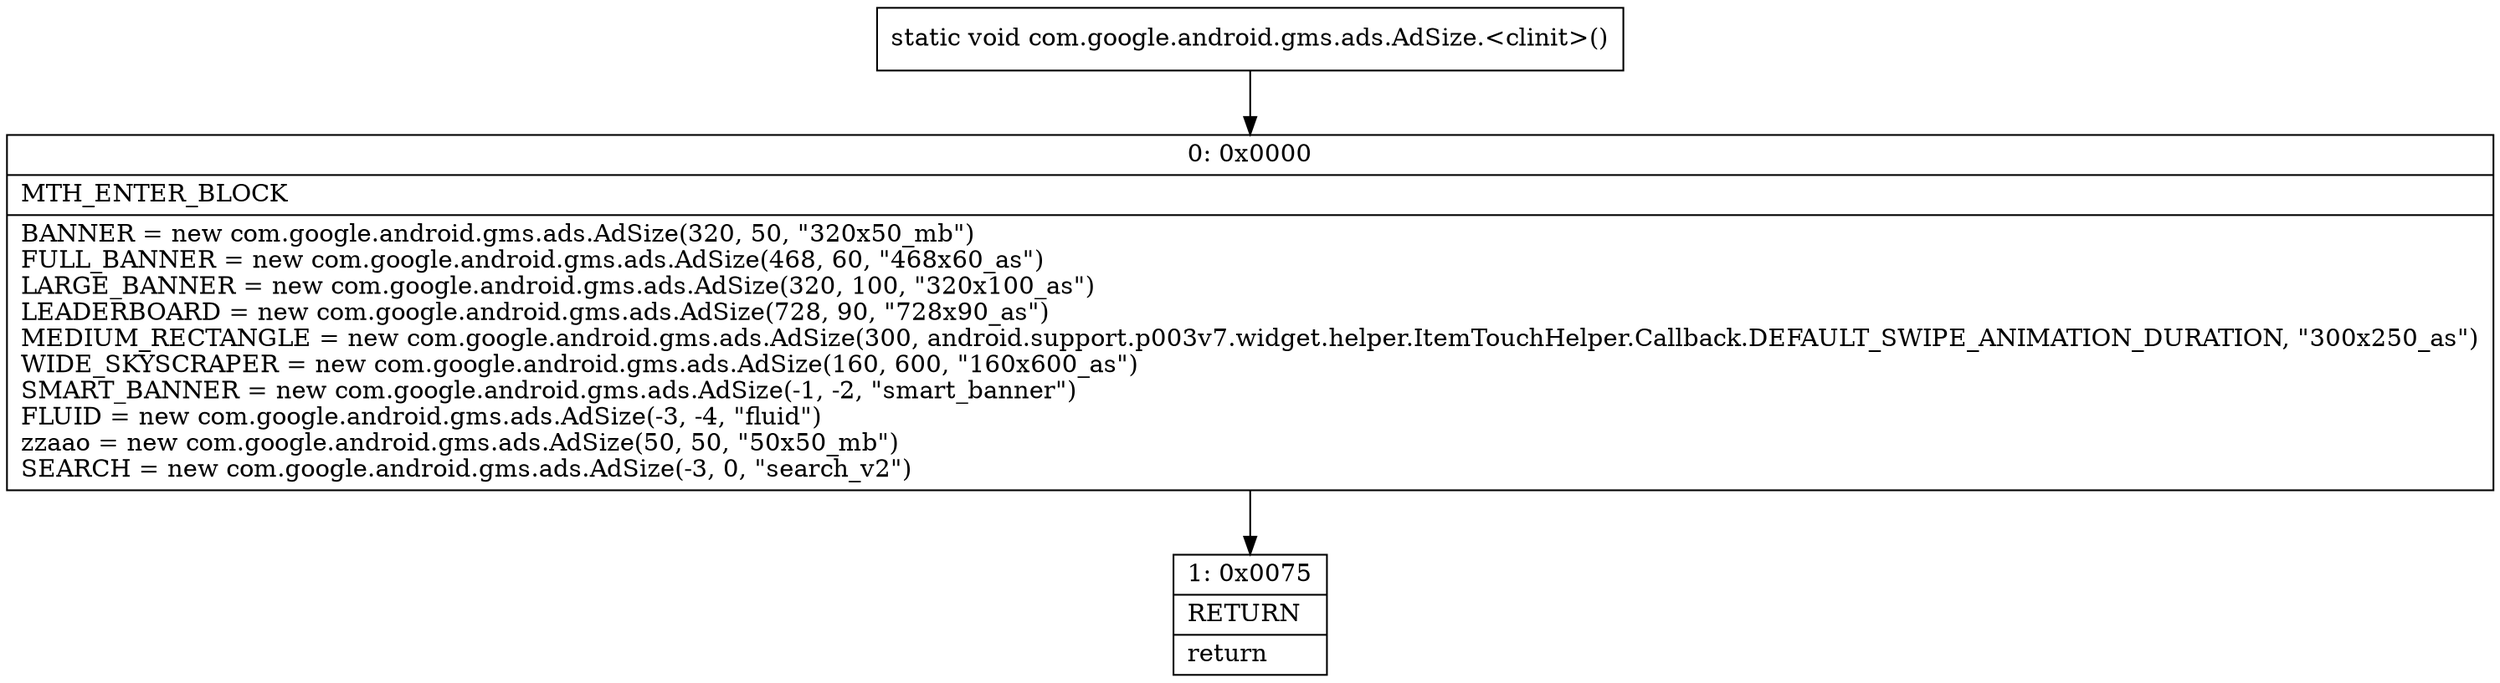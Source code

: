 digraph "CFG forcom.google.android.gms.ads.AdSize.\<clinit\>()V" {
Node_0 [shape=record,label="{0\:\ 0x0000|MTH_ENTER_BLOCK\l|BANNER = new com.google.android.gms.ads.AdSize(320, 50, \"320x50_mb\")\lFULL_BANNER = new com.google.android.gms.ads.AdSize(468, 60, \"468x60_as\")\lLARGE_BANNER = new com.google.android.gms.ads.AdSize(320, 100, \"320x100_as\")\lLEADERBOARD = new com.google.android.gms.ads.AdSize(728, 90, \"728x90_as\")\lMEDIUM_RECTANGLE = new com.google.android.gms.ads.AdSize(300, android.support.p003v7.widget.helper.ItemTouchHelper.Callback.DEFAULT_SWIPE_ANIMATION_DURATION, \"300x250_as\")\lWIDE_SKYSCRAPER = new com.google.android.gms.ads.AdSize(160, 600, \"160x600_as\")\lSMART_BANNER = new com.google.android.gms.ads.AdSize(\-1, \-2, \"smart_banner\")\lFLUID = new com.google.android.gms.ads.AdSize(\-3, \-4, \"fluid\")\lzzaao = new com.google.android.gms.ads.AdSize(50, 50, \"50x50_mb\")\lSEARCH = new com.google.android.gms.ads.AdSize(\-3, 0, \"search_v2\")\l}"];
Node_1 [shape=record,label="{1\:\ 0x0075|RETURN\l|return\l}"];
MethodNode[shape=record,label="{static void com.google.android.gms.ads.AdSize.\<clinit\>() }"];
MethodNode -> Node_0;
Node_0 -> Node_1;
}

